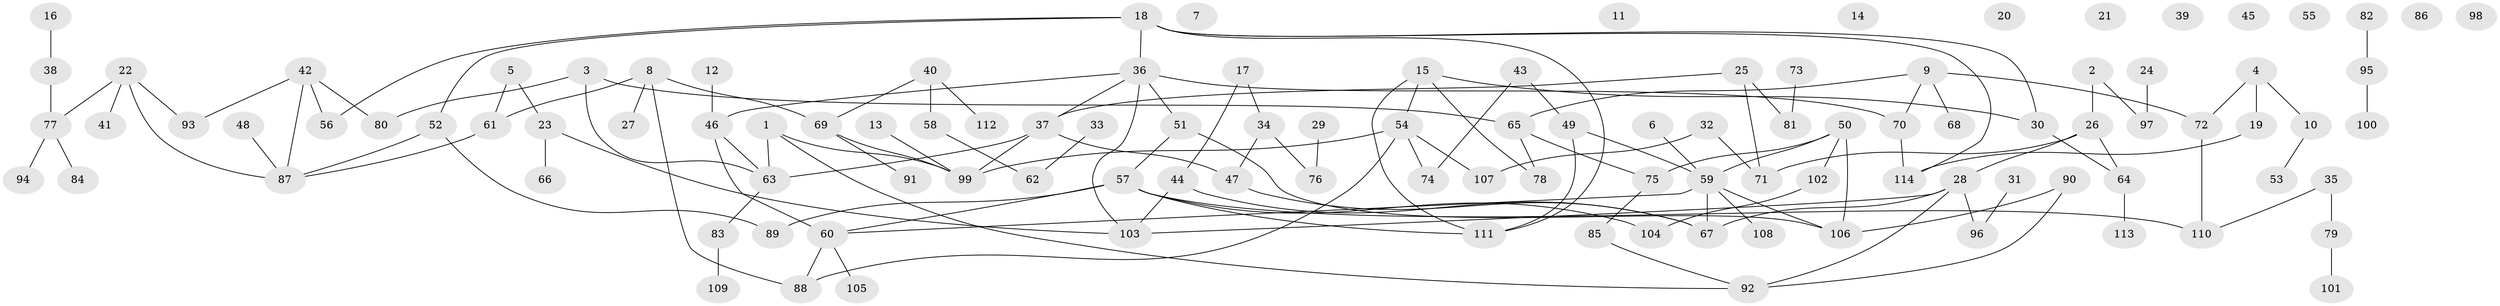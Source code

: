 // Generated by graph-tools (version 1.1) at 2025/33/03/09/25 02:33:42]
// undirected, 114 vertices, 137 edges
graph export_dot {
graph [start="1"]
  node [color=gray90,style=filled];
  1;
  2;
  3;
  4;
  5;
  6;
  7;
  8;
  9;
  10;
  11;
  12;
  13;
  14;
  15;
  16;
  17;
  18;
  19;
  20;
  21;
  22;
  23;
  24;
  25;
  26;
  27;
  28;
  29;
  30;
  31;
  32;
  33;
  34;
  35;
  36;
  37;
  38;
  39;
  40;
  41;
  42;
  43;
  44;
  45;
  46;
  47;
  48;
  49;
  50;
  51;
  52;
  53;
  54;
  55;
  56;
  57;
  58;
  59;
  60;
  61;
  62;
  63;
  64;
  65;
  66;
  67;
  68;
  69;
  70;
  71;
  72;
  73;
  74;
  75;
  76;
  77;
  78;
  79;
  80;
  81;
  82;
  83;
  84;
  85;
  86;
  87;
  88;
  89;
  90;
  91;
  92;
  93;
  94;
  95;
  96;
  97;
  98;
  99;
  100;
  101;
  102;
  103;
  104;
  105;
  106;
  107;
  108;
  109;
  110;
  111;
  112;
  113;
  114;
  1 -- 63;
  1 -- 92;
  1 -- 99;
  2 -- 26;
  2 -- 97;
  3 -- 63;
  3 -- 65;
  3 -- 80;
  4 -- 10;
  4 -- 19;
  4 -- 72;
  5 -- 23;
  5 -- 61;
  6 -- 59;
  8 -- 27;
  8 -- 61;
  8 -- 69;
  8 -- 88;
  9 -- 65;
  9 -- 68;
  9 -- 70;
  9 -- 72;
  10 -- 53;
  12 -- 46;
  13 -- 99;
  15 -- 30;
  15 -- 54;
  15 -- 78;
  15 -- 111;
  16 -- 38;
  17 -- 34;
  17 -- 44;
  18 -- 30;
  18 -- 36;
  18 -- 52;
  18 -- 56;
  18 -- 111;
  18 -- 114;
  19 -- 114;
  22 -- 41;
  22 -- 77;
  22 -- 87;
  22 -- 93;
  23 -- 66;
  23 -- 103;
  24 -- 97;
  25 -- 37;
  25 -- 71;
  25 -- 81;
  26 -- 28;
  26 -- 64;
  26 -- 71;
  28 -- 67;
  28 -- 92;
  28 -- 96;
  28 -- 103;
  29 -- 76;
  30 -- 64;
  31 -- 96;
  32 -- 71;
  32 -- 107;
  33 -- 62;
  34 -- 47;
  34 -- 76;
  35 -- 79;
  35 -- 110;
  36 -- 37;
  36 -- 46;
  36 -- 51;
  36 -- 70;
  36 -- 103;
  37 -- 47;
  37 -- 63;
  37 -- 99;
  38 -- 77;
  40 -- 58;
  40 -- 69;
  40 -- 112;
  42 -- 56;
  42 -- 80;
  42 -- 87;
  42 -- 93;
  43 -- 49;
  43 -- 74;
  44 -- 67;
  44 -- 103;
  46 -- 60;
  46 -- 63;
  47 -- 67;
  48 -- 87;
  49 -- 59;
  49 -- 111;
  50 -- 59;
  50 -- 75;
  50 -- 102;
  50 -- 106;
  51 -- 57;
  51 -- 106;
  52 -- 87;
  52 -- 89;
  54 -- 74;
  54 -- 88;
  54 -- 99;
  54 -- 107;
  57 -- 60;
  57 -- 89;
  57 -- 104;
  57 -- 110;
  57 -- 111;
  58 -- 62;
  59 -- 60;
  59 -- 67;
  59 -- 106;
  59 -- 108;
  60 -- 88;
  60 -- 105;
  61 -- 87;
  63 -- 83;
  64 -- 113;
  65 -- 75;
  65 -- 78;
  69 -- 91;
  69 -- 99;
  70 -- 114;
  72 -- 110;
  73 -- 81;
  75 -- 85;
  77 -- 84;
  77 -- 94;
  79 -- 101;
  82 -- 95;
  83 -- 109;
  85 -- 92;
  90 -- 92;
  90 -- 106;
  95 -- 100;
  102 -- 104;
}
